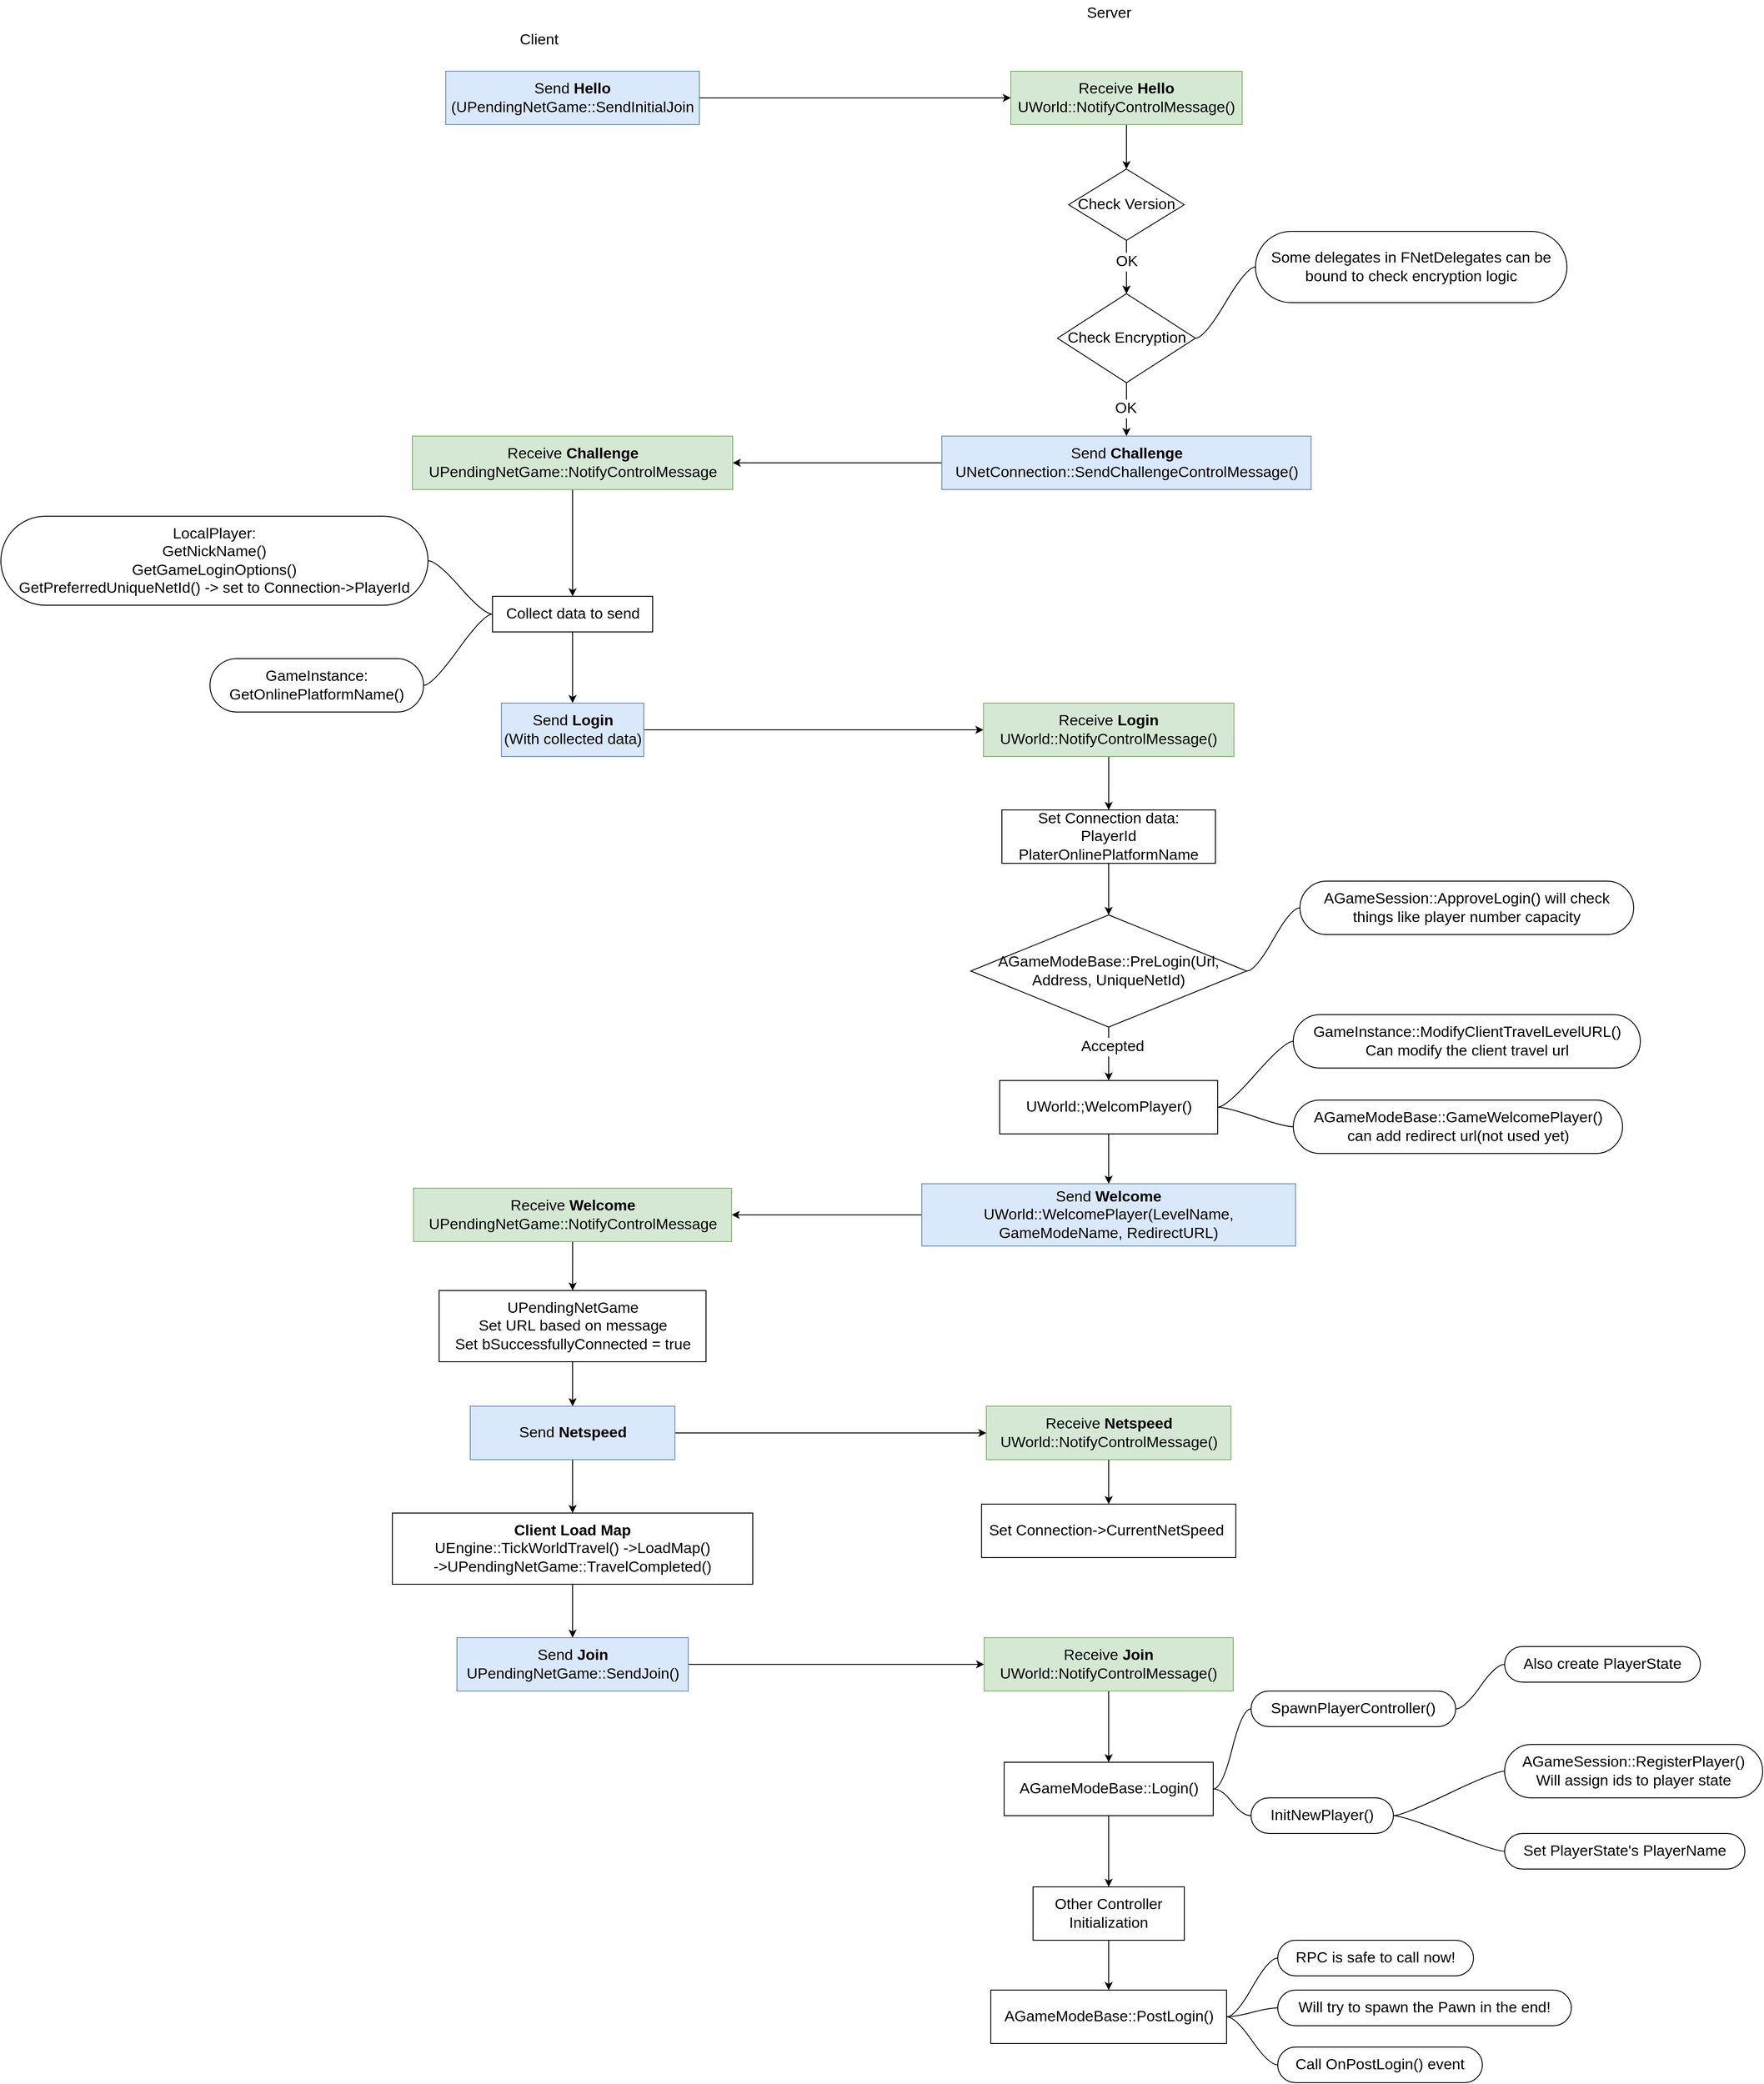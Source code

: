 <mxfile version="22.1.5" type="github">
  <diagram name="第 1 页" id="45hWRI977p0iXt-T-7tm">
    <mxGraphModel dx="5892" dy="2798" grid="1" gridSize="10" guides="1" tooltips="1" connect="1" arrows="1" fold="1" page="1" pageScale="1" pageWidth="827" pageHeight="1169" math="0" shadow="0">
      <root>
        <mxCell id="0" />
        <mxCell id="1" parent="0" />
        <mxCell id="PgV0q_a90_hvE49-VI4S-1" value="Send &lt;b style=&quot;font-size: 17px;&quot;&gt;Hello&lt;/b&gt;&lt;br style=&quot;font-size: 17px;&quot;&gt;(UPendingNetGame::SendInitialJoin" style="rounded=0;whiteSpace=wrap;html=1;fillColor=#dae8fc;strokeColor=#6c8ebf;fontSize=17;" parent="1" vertex="1">
          <mxGeometry x="5" y="270" width="285" height="60" as="geometry" />
        </mxCell>
        <mxCell id="PgV0q_a90_hvE49-VI4S-8" style="edgeStyle=orthogonalEdgeStyle;rounded=0;orthogonalLoop=1;jettySize=auto;html=1;entryX=0.5;entryY=0;entryDx=0;entryDy=0;fontSize=17;" parent="1" source="PgV0q_a90_hvE49-VI4S-2" target="PgV0q_a90_hvE49-VI4S-7" edge="1">
          <mxGeometry relative="1" as="geometry" />
        </mxCell>
        <mxCell id="PgV0q_a90_hvE49-VI4S-2" value="Receive &lt;b style=&quot;font-size: 17px;&quot;&gt;Hello&lt;/b&gt;&lt;br style=&quot;font-size: 17px;&quot;&gt;UWorld::NotifyControlMessage()" style="rounded=0;whiteSpace=wrap;html=1;fillColor=#d5e8d4;strokeColor=#82b366;fontSize=17;" parent="1" vertex="1">
          <mxGeometry x="640" y="270" width="260" height="60" as="geometry" />
        </mxCell>
        <mxCell id="PgV0q_a90_hvE49-VI4S-3" value="Client&lt;br style=&quot;font-size: 17px;&quot;&gt;" style="text;html=1;strokeColor=none;fillColor=none;align=center;verticalAlign=middle;whiteSpace=wrap;rounded=0;fontSize=17;" parent="1" vertex="1">
          <mxGeometry x="80" y="220" width="60" height="30" as="geometry" />
        </mxCell>
        <mxCell id="PgV0q_a90_hvE49-VI4S-4" value="Server&lt;br style=&quot;font-size: 17px;&quot;&gt;" style="text;html=1;align=center;verticalAlign=middle;resizable=0;points=[];autosize=1;strokeColor=none;fillColor=none;fontSize=17;" parent="1" vertex="1">
          <mxGeometry x="715" y="190" width="70" height="30" as="geometry" />
        </mxCell>
        <mxCell id="PgV0q_a90_hvE49-VI4S-5" value="" style="endArrow=classic;html=1;rounded=0;entryX=0;entryY=0.5;entryDx=0;entryDy=0;exitX=1;exitY=0.5;exitDx=0;exitDy=0;fontSize=17;" parent="1" source="PgV0q_a90_hvE49-VI4S-1" target="PgV0q_a90_hvE49-VI4S-2" edge="1">
          <mxGeometry width="50" height="50" relative="1" as="geometry">
            <mxPoint x="260" y="300" as="sourcePoint" />
            <mxPoint x="330" y="280" as="targetPoint" />
          </mxGeometry>
        </mxCell>
        <mxCell id="PgV0q_a90_hvE49-VI4S-26" style="edgeStyle=orthogonalEdgeStyle;rounded=0;orthogonalLoop=1;jettySize=auto;html=1;entryX=1;entryY=0.5;entryDx=0;entryDy=0;fontSize=17;" parent="1" source="PgV0q_a90_hvE49-VI4S-6" target="PgV0q_a90_hvE49-VI4S-27" edge="1">
          <mxGeometry relative="1" as="geometry">
            <mxPoint x="200" y="730" as="targetPoint" />
          </mxGeometry>
        </mxCell>
        <mxCell id="PgV0q_a90_hvE49-VI4S-6" value="Send &lt;b style=&quot;font-size: 17px;&quot;&gt;Challenge&lt;/b&gt;&lt;br style=&quot;font-size: 17px;&quot;&gt;UNetConnection::SendChallengeControlMessage()" style="rounded=0;whiteSpace=wrap;html=1;fillColor=#dae8fc;strokeColor=#6c8ebf;fontSize=17;" parent="1" vertex="1">
          <mxGeometry x="562.5" y="680" width="415" height="60" as="geometry" />
        </mxCell>
        <mxCell id="PgV0q_a90_hvE49-VI4S-9" style="edgeStyle=orthogonalEdgeStyle;rounded=0;orthogonalLoop=1;jettySize=auto;html=1;entryX=0.5;entryY=0;entryDx=0;entryDy=0;fontSize=17;" parent="1" source="PgV0q_a90_hvE49-VI4S-14" target="PgV0q_a90_hvE49-VI4S-6" edge="1">
          <mxGeometry relative="1" as="geometry" />
        </mxCell>
        <mxCell id="PgV0q_a90_hvE49-VI4S-19" value="OK" style="edgeLabel;html=1;align=center;verticalAlign=middle;resizable=0;points=[];fontSize=17;" parent="PgV0q_a90_hvE49-VI4S-9" vertex="1" connectable="0">
          <mxGeometry x="-0.029" y="-1" relative="1" as="geometry">
            <mxPoint as="offset" />
          </mxGeometry>
        </mxCell>
        <mxCell id="PgV0q_a90_hvE49-VI4S-16" style="edgeStyle=orthogonalEdgeStyle;rounded=0;orthogonalLoop=1;jettySize=auto;html=1;entryX=0.5;entryY=0;entryDx=0;entryDy=0;fontSize=17;" parent="1" source="PgV0q_a90_hvE49-VI4S-7" target="PgV0q_a90_hvE49-VI4S-14" edge="1">
          <mxGeometry relative="1" as="geometry" />
        </mxCell>
        <mxCell id="PgV0q_a90_hvE49-VI4S-7" value="Check Version" style="rhombus;whiteSpace=wrap;html=1;fontSize=17;" parent="1" vertex="1">
          <mxGeometry x="705" y="380" width="130" height="80" as="geometry" />
        </mxCell>
        <mxCell id="PgV0q_a90_hvE49-VI4S-15" value="" style="edgeStyle=orthogonalEdgeStyle;rounded=0;orthogonalLoop=1;jettySize=auto;html=1;entryX=0.5;entryY=0;entryDx=0;entryDy=0;fontSize=17;" parent="1" source="PgV0q_a90_hvE49-VI4S-7" target="PgV0q_a90_hvE49-VI4S-14" edge="1">
          <mxGeometry relative="1" as="geometry">
            <mxPoint x="750" y="470" as="sourcePoint" />
            <mxPoint x="750" y="690" as="targetPoint" />
          </mxGeometry>
        </mxCell>
        <mxCell id="PgV0q_a90_hvE49-VI4S-18" value="OK" style="edgeLabel;html=1;align=center;verticalAlign=middle;resizable=0;points=[];fontSize=17;" parent="PgV0q_a90_hvE49-VI4S-15" vertex="1" connectable="0">
          <mxGeometry x="0.229" y="1" relative="1" as="geometry">
            <mxPoint x="-1" y="-13" as="offset" />
          </mxGeometry>
        </mxCell>
        <mxCell id="PgV0q_a90_hvE49-VI4S-14" value="Check Encryption" style="rhombus;whiteSpace=wrap;html=1;fontSize=17;" parent="1" vertex="1">
          <mxGeometry x="692.5" y="520" width="155" height="100" as="geometry" />
        </mxCell>
        <mxCell id="PgV0q_a90_hvE49-VI4S-28" style="edgeStyle=orthogonalEdgeStyle;rounded=0;orthogonalLoop=1;jettySize=auto;html=1;entryX=0.5;entryY=0;entryDx=0;entryDy=0;fontSize=17;" parent="1" source="PgV0q_a90_hvE49-VI4S-27" target="PgV0q_a90_hvE49-VI4S-29" edge="1">
          <mxGeometry relative="1" as="geometry">
            <mxPoint x="110" y="930" as="targetPoint" />
          </mxGeometry>
        </mxCell>
        <mxCell id="PgV0q_a90_hvE49-VI4S-27" value="Receive &lt;b style=&quot;font-size: 17px;&quot;&gt;Challenge&lt;/b&gt;&lt;br style=&quot;font-size: 17px;&quot;&gt;UPendingNetGame::NotifyControlMessage" style="rounded=0;whiteSpace=wrap;html=1;fillColor=#d5e8d4;strokeColor=#82b366;fontSize=17;" parent="1" vertex="1">
          <mxGeometry x="-32.5" y="680" width="360" height="60" as="geometry" />
        </mxCell>
        <mxCell id="PgV0q_a90_hvE49-VI4S-30" style="edgeStyle=orthogonalEdgeStyle;rounded=0;orthogonalLoop=1;jettySize=auto;html=1;entryX=0.5;entryY=0;entryDx=0;entryDy=0;fontSize=17;" parent="1" source="PgV0q_a90_hvE49-VI4S-29" target="PgV0q_a90_hvE49-VI4S-31" edge="1">
          <mxGeometry relative="1" as="geometry">
            <mxPoint x="110" y="1190" as="targetPoint" />
          </mxGeometry>
        </mxCell>
        <mxCell id="PgV0q_a90_hvE49-VI4S-29" value="Collect data to send" style="rounded=0;whiteSpace=wrap;html=1;fontSize=17;" parent="1" vertex="1">
          <mxGeometry x="57.5" y="860" width="180" height="40" as="geometry" />
        </mxCell>
        <mxCell id="PgV0q_a90_hvE49-VI4S-32" style="edgeStyle=orthogonalEdgeStyle;rounded=0;orthogonalLoop=1;jettySize=auto;html=1;entryX=0;entryY=0.5;entryDx=0;entryDy=0;fontSize=17;" parent="1" source="PgV0q_a90_hvE49-VI4S-31" target="PgV0q_a90_hvE49-VI4S-33" edge="1">
          <mxGeometry relative="1" as="geometry">
            <mxPoint x="645" y="1040" as="targetPoint" />
          </mxGeometry>
        </mxCell>
        <mxCell id="PgV0q_a90_hvE49-VI4S-31" value="Send &lt;b style=&quot;font-size: 17px;&quot;&gt;Login&lt;/b&gt;&lt;br style=&quot;font-size: 17px;&quot;&gt;(With collected data)" style="rounded=0;whiteSpace=wrap;html=1;fillColor=#dae8fc;strokeColor=#6c8ebf;fontSize=17;" parent="1" vertex="1">
          <mxGeometry x="67.5" y="980" width="160" height="60" as="geometry" />
        </mxCell>
        <mxCell id="PgV0q_a90_hvE49-VI4S-34" style="edgeStyle=orthogonalEdgeStyle;rounded=0;orthogonalLoop=1;jettySize=auto;html=1;entryX=0.5;entryY=0;entryDx=0;entryDy=0;fontSize=17;" parent="1" source="PgV0q_a90_hvE49-VI4S-33" target="PgV0q_a90_hvE49-VI4S-35" edge="1">
          <mxGeometry relative="1" as="geometry">
            <mxPoint x="750" y="1161" as="targetPoint" />
          </mxGeometry>
        </mxCell>
        <mxCell id="PgV0q_a90_hvE49-VI4S-33" value="Receive &lt;b style=&quot;font-size: 17px;&quot;&gt;Login&lt;/b&gt;&lt;br style=&quot;font-size: 17px;&quot;&gt;UWorld::NotifyControlMessage()" style="whiteSpace=wrap;html=1;fillColor=#d5e8d4;strokeColor=#82b366;fontSize=17;" parent="1" vertex="1">
          <mxGeometry x="609.25" y="980" width="281.5" height="60" as="geometry" />
        </mxCell>
        <mxCell id="PgV0q_a90_hvE49-VI4S-38" style="edgeStyle=orthogonalEdgeStyle;rounded=0;orthogonalLoop=1;jettySize=auto;html=1;entryX=0.5;entryY=0;entryDx=0;entryDy=0;fontSize=17;" parent="1" source="PgV0q_a90_hvE49-VI4S-35" target="TGgTCEU2_xpwJaXPCkcR-43" edge="1">
          <mxGeometry relative="1" as="geometry">
            <mxPoint x="750" y="1241" as="targetPoint" />
          </mxGeometry>
        </mxCell>
        <mxCell id="PgV0q_a90_hvE49-VI4S-35" value="Set Connection data:&lt;br style=&quot;font-size: 17px;&quot;&gt;PlayerId&lt;br style=&quot;font-size: 17px;&quot;&gt;PlaterOnlinePlatformName&lt;br style=&quot;font-size: 17px;&quot;&gt;" style="whiteSpace=wrap;html=1;fontSize=17;" parent="1" vertex="1">
          <mxGeometry x="630" y="1100" width="240" height="60" as="geometry" />
        </mxCell>
        <mxCell id="PgV0q_a90_hvE49-VI4S-45" style="edgeStyle=orthogonalEdgeStyle;rounded=0;orthogonalLoop=1;jettySize=auto;html=1;entryX=1;entryY=0.5;entryDx=0;entryDy=0;fontSize=17;" parent="1" source="PgV0q_a90_hvE49-VI4S-40" target="PgV0q_a90_hvE49-VI4S-46" edge="1">
          <mxGeometry relative="1" as="geometry">
            <mxPoint x="215" y="1601" as="targetPoint" />
          </mxGeometry>
        </mxCell>
        <mxCell id="PgV0q_a90_hvE49-VI4S-40" value="Send &lt;b&gt;Welcome&lt;/b&gt;&lt;br style=&quot;font-size: 17px;&quot;&gt;UWorld::WelcomePlayer(LevelName, GameModeName, RedirectURL)" style="whiteSpace=wrap;html=1;fillColor=#dae8fc;strokeColor=#6c8ebf;fontSize=17;" parent="1" vertex="1">
          <mxGeometry x="540" y="1520" width="420" height="70" as="geometry" />
        </mxCell>
        <mxCell id="PgV0q_a90_hvE49-VI4S-47" style="edgeStyle=orthogonalEdgeStyle;rounded=0;orthogonalLoop=1;jettySize=auto;html=1;entryX=0.5;entryY=0;entryDx=0;entryDy=0;fontSize=17;" parent="1" source="PgV0q_a90_hvE49-VI4S-46" target="PgV0q_a90_hvE49-VI4S-48" edge="1">
          <mxGeometry relative="1" as="geometry">
            <mxPoint x="115" y="1721" as="targetPoint" />
          </mxGeometry>
        </mxCell>
        <mxCell id="PgV0q_a90_hvE49-VI4S-46" value="Receive &lt;b&gt;Welcome&lt;/b&gt;&lt;br style=&quot;font-size: 17px;&quot;&gt;UPendingNetGame::NotifyControlMessage" style="whiteSpace=wrap;html=1;fillColor=#d5e8d4;strokeColor=#82b366;fontSize=17;" parent="1" vertex="1">
          <mxGeometry x="-31.25" y="1525" width="357.5" height="60" as="geometry" />
        </mxCell>
        <mxCell id="PgV0q_a90_hvE49-VI4S-49" style="edgeStyle=orthogonalEdgeStyle;rounded=0;orthogonalLoop=1;jettySize=auto;html=1;entryX=0.5;entryY=0;entryDx=0;entryDy=0;fontSize=17;" parent="1" source="PgV0q_a90_hvE49-VI4S-48" target="PgV0q_a90_hvE49-VI4S-51" edge="1">
          <mxGeometry relative="1" as="geometry">
            <mxPoint x="110" y="1821" as="targetPoint" />
          </mxGeometry>
        </mxCell>
        <mxCell id="PgV0q_a90_hvE49-VI4S-48" value="UPendingNetGame&lt;br style=&quot;font-size: 17px;&quot;&gt;Set URL based on message&lt;br style=&quot;font-size: 17px;&quot;&gt;Set&amp;nbsp;bSuccessfullyConnected = true" style="whiteSpace=wrap;html=1;fontSize=17;" parent="1" vertex="1">
          <mxGeometry x="-2.5" y="1640" width="300" height="80" as="geometry" />
        </mxCell>
        <mxCell id="PgV0q_a90_hvE49-VI4S-53" style="edgeStyle=orthogonalEdgeStyle;rounded=0;orthogonalLoop=1;jettySize=auto;html=1;entryX=0.5;entryY=0;entryDx=0;entryDy=0;fontSize=17;" parent="1" source="PgV0q_a90_hvE49-VI4S-50" target="PgV0q_a90_hvE49-VI4S-54" edge="1">
          <mxGeometry relative="1" as="geometry">
            <mxPoint x="110" y="2131" as="targetPoint" />
          </mxGeometry>
        </mxCell>
        <mxCell id="PgV0q_a90_hvE49-VI4S-50" value="&lt;b&gt;Client Load Map&lt;/b&gt;&lt;br&gt;UEngine::TickWorldTravel() -&amp;gt;LoadMap()&lt;br style=&quot;font-size: 17px;&quot;&gt;-&amp;gt;UPendingNetGame::TravelCompleted()" style="whiteSpace=wrap;html=1;fontSize=17;" parent="1" vertex="1">
          <mxGeometry x="-55" y="1890" width="405" height="80" as="geometry" />
        </mxCell>
        <mxCell id="PgV0q_a90_hvE49-VI4S-52" style="edgeStyle=orthogonalEdgeStyle;rounded=0;orthogonalLoop=1;jettySize=auto;html=1;entryX=0.5;entryY=0;entryDx=0;entryDy=0;fontSize=17;" parent="1" source="PgV0q_a90_hvE49-VI4S-51" target="PgV0q_a90_hvE49-VI4S-50" edge="1">
          <mxGeometry relative="1" as="geometry" />
        </mxCell>
        <mxCell id="PgV0q_a90_hvE49-VI4S-55" style="edgeStyle=orthogonalEdgeStyle;rounded=0;orthogonalLoop=1;jettySize=auto;html=1;entryX=0;entryY=0.5;entryDx=0;entryDy=0;fontSize=17;" parent="1" source="PgV0q_a90_hvE49-VI4S-51" target="PgV0q_a90_hvE49-VI4S-56" edge="1">
          <mxGeometry relative="1" as="geometry">
            <mxPoint x="555" y="1871" as="targetPoint" />
          </mxGeometry>
        </mxCell>
        <mxCell id="PgV0q_a90_hvE49-VI4S-51" value="Send &lt;b&gt;Netspeed&lt;/b&gt;" style="whiteSpace=wrap;html=1;fillColor=#dae8fc;strokeColor=#6c8ebf;fontSize=17;" parent="1" vertex="1">
          <mxGeometry x="32.5" y="1770" width="230" height="60" as="geometry" />
        </mxCell>
        <mxCell id="PgV0q_a90_hvE49-VI4S-61" style="edgeStyle=orthogonalEdgeStyle;rounded=0;orthogonalLoop=1;jettySize=auto;html=1;entryX=0;entryY=0.5;entryDx=0;entryDy=0;fontSize=17;" parent="1" source="PgV0q_a90_hvE49-VI4S-54" target="PgV0q_a90_hvE49-VI4S-60" edge="1">
          <mxGeometry relative="1" as="geometry" />
        </mxCell>
        <mxCell id="PgV0q_a90_hvE49-VI4S-54" value="Send &lt;b&gt;Join&lt;/b&gt;&lt;br style=&quot;font-size: 17px;&quot;&gt;UPendingNetGame::SendJoin()" style="whiteSpace=wrap;html=1;fillColor=#dae8fc;strokeColor=#6c8ebf;fontSize=17;" parent="1" vertex="1">
          <mxGeometry x="17.5" y="2030" width="260" height="60" as="geometry" />
        </mxCell>
        <mxCell id="PgV0q_a90_hvE49-VI4S-57" style="edgeStyle=orthogonalEdgeStyle;rounded=0;orthogonalLoop=1;jettySize=auto;html=1;entryX=0.5;entryY=0;entryDx=0;entryDy=0;fontSize=17;" parent="1" source="PgV0q_a90_hvE49-VI4S-56" target="PgV0q_a90_hvE49-VI4S-58" edge="1">
          <mxGeometry relative="1" as="geometry">
            <mxPoint x="750" y="1941" as="targetPoint" />
          </mxGeometry>
        </mxCell>
        <mxCell id="PgV0q_a90_hvE49-VI4S-56" value="Receive &lt;b&gt;Netspeed&lt;/b&gt;&lt;br style=&quot;font-size: 17px;&quot;&gt;UWorld::NotifyControlMessage()" style="whiteSpace=wrap;html=1;fillColor=#d5e8d4;strokeColor=#82b366;fontSize=17;" parent="1" vertex="1">
          <mxGeometry x="612.5" y="1770" width="275" height="60" as="geometry" />
        </mxCell>
        <mxCell id="PgV0q_a90_hvE49-VI4S-58" value="Set&amp;nbsp;Connection-&amp;gt;CurrentNetSpeed&amp;nbsp;" style="whiteSpace=wrap;html=1;fontSize=17;" parent="1" vertex="1">
          <mxGeometry x="607.13" y="1880" width="285.75" height="60" as="geometry" />
        </mxCell>
        <mxCell id="TGgTCEU2_xpwJaXPCkcR-1" style="edgeStyle=orthogonalEdgeStyle;rounded=0;orthogonalLoop=1;jettySize=auto;html=1;entryX=0.5;entryY=0;entryDx=0;entryDy=0;fontSize=17;" edge="1" parent="1" source="PgV0q_a90_hvE49-VI4S-60" target="TGgTCEU2_xpwJaXPCkcR-2">
          <mxGeometry relative="1" as="geometry">
            <mxPoint x="750" y="2261" as="targetPoint" />
          </mxGeometry>
        </mxCell>
        <mxCell id="PgV0q_a90_hvE49-VI4S-60" value="Receive &lt;b&gt;Join&lt;/b&gt;&lt;br style=&quot;font-size: 17px;&quot;&gt;UWorld::NotifyControlMessage()" style="whiteSpace=wrap;html=1;fillColor=#d5e8d4;strokeColor=#82b366;fontSize=17;" parent="1" vertex="1">
          <mxGeometry x="610" y="2030" width="280" height="60" as="geometry" />
        </mxCell>
        <mxCell id="TGgTCEU2_xpwJaXPCkcR-19" style="edgeStyle=orthogonalEdgeStyle;rounded=0;orthogonalLoop=1;jettySize=auto;html=1;entryX=0.5;entryY=0;entryDx=0;entryDy=0;fontSize=17;" edge="1" parent="1" source="TGgTCEU2_xpwJaXPCkcR-2" target="TGgTCEU2_xpwJaXPCkcR-20">
          <mxGeometry relative="1" as="geometry">
            <mxPoint x="750" y="2401" as="targetPoint" />
          </mxGeometry>
        </mxCell>
        <mxCell id="TGgTCEU2_xpwJaXPCkcR-2" value="AGameModeBase::Login()" style="whiteSpace=wrap;html=1;fontSize=17;" vertex="1" parent="1">
          <mxGeometry x="632.5" y="2170" width="235" height="60" as="geometry" />
        </mxCell>
        <mxCell id="TGgTCEU2_xpwJaXPCkcR-3" value="SpawnPlayerController()" style="whiteSpace=wrap;html=1;rounded=1;arcSize=50;align=center;verticalAlign=middle;strokeWidth=1;autosize=1;spacing=4;treeFolding=1;treeMoving=1;newEdgeStyle={&quot;edgeStyle&quot;:&quot;entityRelationEdgeStyle&quot;,&quot;startArrow&quot;:&quot;none&quot;,&quot;endArrow&quot;:&quot;none&quot;,&quot;segment&quot;:10,&quot;curved&quot;:1,&quot;sourcePerimeterSpacing&quot;:0,&quot;targetPerimeterSpacing&quot;:0};fontSize=17;" vertex="1" parent="1">
          <mxGeometry x="910" y="2090" width="230" height="40" as="geometry" />
        </mxCell>
        <mxCell id="TGgTCEU2_xpwJaXPCkcR-4" value="" style="edgeStyle=entityRelationEdgeStyle;startArrow=none;endArrow=none;segment=10;curved=1;sourcePerimeterSpacing=0;targetPerimeterSpacing=0;rounded=0;exitX=1;exitY=0.5;exitDx=0;exitDy=0;fontSize=17;" edge="1" target="TGgTCEU2_xpwJaXPCkcR-3" parent="1" source="TGgTCEU2_xpwJaXPCkcR-2">
          <mxGeometry relative="1" as="geometry">
            <mxPoint x="935" y="2331" as="sourcePoint" />
            <Array as="points">
              <mxPoint x="875" y="2321" />
            </Array>
          </mxGeometry>
        </mxCell>
        <mxCell id="TGgTCEU2_xpwJaXPCkcR-6" value="Some delegates in FNetDelegates can be bound to check encryption logic" style="whiteSpace=wrap;html=1;rounded=1;arcSize=50;align=center;verticalAlign=middle;strokeWidth=1;autosize=1;spacing=4;treeFolding=1;treeMoving=1;newEdgeStyle={&quot;edgeStyle&quot;:&quot;entityRelationEdgeStyle&quot;,&quot;startArrow&quot;:&quot;none&quot;,&quot;endArrow&quot;:&quot;none&quot;,&quot;segment&quot;:10,&quot;curved&quot;:1,&quot;sourcePerimeterSpacing&quot;:0,&quot;targetPerimeterSpacing&quot;:0};fontSize=17;" vertex="1" parent="1">
          <mxGeometry x="915" y="450" width="350" height="80" as="geometry" />
        </mxCell>
        <mxCell id="TGgTCEU2_xpwJaXPCkcR-7" value="" style="edgeStyle=entityRelationEdgeStyle;startArrow=none;endArrow=none;segment=10;curved=1;sourcePerimeterSpacing=0;targetPerimeterSpacing=0;rounded=0;exitX=1;exitY=0.5;exitDx=0;exitDy=0;fontSize=17;" edge="1" target="TGgTCEU2_xpwJaXPCkcR-6" parent="1" source="PgV0q_a90_hvE49-VI4S-14">
          <mxGeometry relative="1" as="geometry">
            <mxPoint x="1020" y="484" as="sourcePoint" />
          </mxGeometry>
        </mxCell>
        <mxCell id="TGgTCEU2_xpwJaXPCkcR-8" value="InitNewPlayer()" style="whiteSpace=wrap;html=1;rounded=1;arcSize=50;align=center;verticalAlign=middle;strokeWidth=1;autosize=1;spacing=4;treeFolding=1;treeMoving=1;newEdgeStyle={&quot;edgeStyle&quot;:&quot;entityRelationEdgeStyle&quot;,&quot;startArrow&quot;:&quot;none&quot;,&quot;endArrow&quot;:&quot;none&quot;,&quot;segment&quot;:10,&quot;curved&quot;:1,&quot;sourcePerimeterSpacing&quot;:0,&quot;targetPerimeterSpacing&quot;:0};fontSize=17;" vertex="1" parent="1">
          <mxGeometry x="910" y="2210" width="160" height="40" as="geometry" />
        </mxCell>
        <mxCell id="TGgTCEU2_xpwJaXPCkcR-9" value="" style="edgeStyle=entityRelationEdgeStyle;startArrow=none;endArrow=none;segment=10;curved=1;sourcePerimeterSpacing=0;targetPerimeterSpacing=0;rounded=0;exitX=1;exitY=0.5;exitDx=0;exitDy=0;fontSize=17;" edge="1" target="TGgTCEU2_xpwJaXPCkcR-8" parent="1" source="TGgTCEU2_xpwJaXPCkcR-2">
          <mxGeometry relative="1" as="geometry">
            <mxPoint x="975" y="2321" as="sourcePoint" />
          </mxGeometry>
        </mxCell>
        <mxCell id="TGgTCEU2_xpwJaXPCkcR-10" value="AGameSession::RegisterPlayer()&lt;br style=&quot;font-size: 17px;&quot;&gt;Will assign ids to player state" style="whiteSpace=wrap;html=1;rounded=1;arcSize=50;align=center;verticalAlign=middle;strokeWidth=1;autosize=1;spacing=4;treeFolding=1;treeMoving=1;newEdgeStyle={&quot;edgeStyle&quot;:&quot;entityRelationEdgeStyle&quot;,&quot;startArrow&quot;:&quot;none&quot;,&quot;endArrow&quot;:&quot;none&quot;,&quot;segment&quot;:10,&quot;curved&quot;:1,&quot;sourcePerimeterSpacing&quot;:0,&quot;targetPerimeterSpacing&quot;:0};fontSize=17;" vertex="1" parent="1">
          <mxGeometry x="1195" y="2150" width="290" height="60" as="geometry" />
        </mxCell>
        <mxCell id="TGgTCEU2_xpwJaXPCkcR-11" value="" style="edgeStyle=entityRelationEdgeStyle;startArrow=none;endArrow=none;segment=10;curved=1;sourcePerimeterSpacing=0;targetPerimeterSpacing=0;rounded=0;exitX=1;exitY=0.5;exitDx=0;exitDy=0;fontSize=17;" edge="1" target="TGgTCEU2_xpwJaXPCkcR-10" parent="1" source="TGgTCEU2_xpwJaXPCkcR-8">
          <mxGeometry relative="1" as="geometry">
            <mxPoint x="1150" y="2305" as="sourcePoint" />
          </mxGeometry>
        </mxCell>
        <mxCell id="TGgTCEU2_xpwJaXPCkcR-13" value="Also create PlayerState" style="whiteSpace=wrap;html=1;rounded=1;arcSize=50;align=center;verticalAlign=middle;strokeWidth=1;autosize=1;spacing=4;treeFolding=1;treeMoving=1;newEdgeStyle={&quot;edgeStyle&quot;:&quot;entityRelationEdgeStyle&quot;,&quot;startArrow&quot;:&quot;none&quot;,&quot;endArrow&quot;:&quot;none&quot;,&quot;segment&quot;:10,&quot;curved&quot;:1,&quot;sourcePerimeterSpacing&quot;:0,&quot;targetPerimeterSpacing&quot;:0};fontSize=17;" vertex="1" parent="1">
          <mxGeometry x="1195" y="2040" width="220" height="40" as="geometry" />
        </mxCell>
        <mxCell id="TGgTCEU2_xpwJaXPCkcR-14" value="" style="edgeStyle=entityRelationEdgeStyle;startArrow=none;endArrow=none;segment=10;curved=1;sourcePerimeterSpacing=0;targetPerimeterSpacing=0;rounded=0;exitX=1;exitY=0.5;exitDx=0;exitDy=0;fontSize=17;" edge="1" target="TGgTCEU2_xpwJaXPCkcR-13" parent="1" source="TGgTCEU2_xpwJaXPCkcR-3">
          <mxGeometry relative="1" as="geometry">
            <mxPoint x="1160" y="2176" as="sourcePoint" />
            <Array as="points">
              <mxPoint x="1115" y="2221" />
            </Array>
          </mxGeometry>
        </mxCell>
        <mxCell id="TGgTCEU2_xpwJaXPCkcR-15" value="Set PlayerState&#39;s PlayerName" style="whiteSpace=wrap;html=1;rounded=1;arcSize=50;align=center;verticalAlign=middle;strokeWidth=1;autosize=1;spacing=4;treeFolding=1;treeMoving=1;newEdgeStyle={&quot;edgeStyle&quot;:&quot;entityRelationEdgeStyle&quot;,&quot;startArrow&quot;:&quot;none&quot;,&quot;endArrow&quot;:&quot;none&quot;,&quot;segment&quot;:10,&quot;curved&quot;:1,&quot;sourcePerimeterSpacing&quot;:0,&quot;targetPerimeterSpacing&quot;:0};fontSize=17;" vertex="1" parent="1">
          <mxGeometry x="1195" y="2250" width="270" height="40" as="geometry" />
        </mxCell>
        <mxCell id="TGgTCEU2_xpwJaXPCkcR-16" value="" style="edgeStyle=entityRelationEdgeStyle;startArrow=none;endArrow=none;segment=10;curved=1;sourcePerimeterSpacing=0;targetPerimeterSpacing=0;rounded=0;exitX=1;exitY=0.5;exitDx=0;exitDy=0;fontSize=17;" edge="1" target="TGgTCEU2_xpwJaXPCkcR-15" parent="1" source="TGgTCEU2_xpwJaXPCkcR-8">
          <mxGeometry relative="1" as="geometry">
            <mxPoint x="1170" y="2411" as="sourcePoint" />
            <Array as="points">
              <mxPoint x="1085" y="2321" />
              <mxPoint x="1075" y="2321" />
            </Array>
          </mxGeometry>
        </mxCell>
        <mxCell id="TGgTCEU2_xpwJaXPCkcR-22" style="edgeStyle=orthogonalEdgeStyle;rounded=0;orthogonalLoop=1;jettySize=auto;html=1;entryX=0.5;entryY=0;entryDx=0;entryDy=0;fontSize=17;" edge="1" parent="1" source="TGgTCEU2_xpwJaXPCkcR-20" target="TGgTCEU2_xpwJaXPCkcR-21">
          <mxGeometry relative="1" as="geometry" />
        </mxCell>
        <mxCell id="TGgTCEU2_xpwJaXPCkcR-20" value="Other Controller Initialization" style="whiteSpace=wrap;html=1;fontSize=17;" vertex="1" parent="1">
          <mxGeometry x="665.01" y="2310" width="170" height="60" as="geometry" />
        </mxCell>
        <mxCell id="TGgTCEU2_xpwJaXPCkcR-21" value="AGameModeBase::PostLogin()" style="whiteSpace=wrap;html=1;fontSize=17;" vertex="1" parent="1">
          <mxGeometry x="617.51" y="2426" width="265" height="60" as="geometry" />
        </mxCell>
        <mxCell id="TGgTCEU2_xpwJaXPCkcR-23" value="RPC is safe to call now!&lt;br style=&quot;font-size: 17px;&quot;&gt;" style="whiteSpace=wrap;html=1;rounded=1;arcSize=50;align=center;verticalAlign=middle;strokeWidth=1;autosize=1;spacing=4;treeFolding=1;treeMoving=1;newEdgeStyle={&quot;edgeStyle&quot;:&quot;entityRelationEdgeStyle&quot;,&quot;startArrow&quot;:&quot;none&quot;,&quot;endArrow&quot;:&quot;none&quot;,&quot;segment&quot;:10,&quot;curved&quot;:1,&quot;sourcePerimeterSpacing&quot;:0,&quot;targetPerimeterSpacing&quot;:0};fontSize=17;" vertex="1" parent="1">
          <mxGeometry x="940" y="2370" width="220" height="40" as="geometry" />
        </mxCell>
        <mxCell id="TGgTCEU2_xpwJaXPCkcR-24" value="" style="edgeStyle=entityRelationEdgeStyle;startArrow=none;endArrow=none;segment=10;curved=1;sourcePerimeterSpacing=0;targetPerimeterSpacing=0;rounded=0;exitX=1;exitY=0.5;exitDx=0;exitDy=0;fontSize=17;" edge="1" target="TGgTCEU2_xpwJaXPCkcR-23" parent="1" source="TGgTCEU2_xpwJaXPCkcR-21">
          <mxGeometry relative="1" as="geometry">
            <mxPoint x="945" y="2561" as="sourcePoint" />
          </mxGeometry>
        </mxCell>
        <mxCell id="TGgTCEU2_xpwJaXPCkcR-25" value="AGameSession::ApproveLogin() will check things like player number capacity" style="whiteSpace=wrap;html=1;rounded=1;arcSize=50;align=center;verticalAlign=middle;strokeWidth=1;autosize=1;spacing=4;treeFolding=1;treeMoving=1;newEdgeStyle={&quot;edgeStyle&quot;:&quot;entityRelationEdgeStyle&quot;,&quot;startArrow&quot;:&quot;none&quot;,&quot;endArrow&quot;:&quot;none&quot;,&quot;segment&quot;:10,&quot;curved&quot;:1,&quot;sourcePerimeterSpacing&quot;:0,&quot;targetPerimeterSpacing&quot;:0};fontSize=17;" vertex="1" parent="1">
          <mxGeometry x="965" y="1180" width="375" height="60" as="geometry" />
        </mxCell>
        <mxCell id="TGgTCEU2_xpwJaXPCkcR-26" value="" style="edgeStyle=entityRelationEdgeStyle;startArrow=none;endArrow=none;segment=10;curved=1;sourcePerimeterSpacing=0;targetPerimeterSpacing=0;rounded=0;exitX=1;exitY=0.5;exitDx=0;exitDy=0;fontSize=17;" edge="1" target="TGgTCEU2_xpwJaXPCkcR-25" parent="1" source="TGgTCEU2_xpwJaXPCkcR-43">
          <mxGeometry relative="1" as="geometry">
            <mxPoint x="895" y="1271" as="sourcePoint" />
          </mxGeometry>
        </mxCell>
        <mxCell id="TGgTCEU2_xpwJaXPCkcR-30" style="edgeStyle=orthogonalEdgeStyle;rounded=0;orthogonalLoop=1;jettySize=auto;html=1;entryX=0.5;entryY=0;entryDx=0;entryDy=0;fontSize=17;" edge="1" parent="1" source="TGgTCEU2_xpwJaXPCkcR-27" target="PgV0q_a90_hvE49-VI4S-40">
          <mxGeometry relative="1" as="geometry">
            <mxPoint x="750" y="1571" as="targetPoint" />
          </mxGeometry>
        </mxCell>
        <mxCell id="TGgTCEU2_xpwJaXPCkcR-27" value="UWorld:;WelcomPlayer()" style="whiteSpace=wrap;html=1;fontSize=17;" vertex="1" parent="1">
          <mxGeometry x="627.5" y="1404" width="245" height="60" as="geometry" />
        </mxCell>
        <mxCell id="TGgTCEU2_xpwJaXPCkcR-31" value="GameInstance::ModifyClientTravelLevelURL()&lt;br style=&quot;font-size: 17px;&quot;&gt;Can modify the client travel url" style="whiteSpace=wrap;html=1;rounded=1;arcSize=50;align=center;verticalAlign=middle;strokeWidth=1;autosize=1;spacing=4;treeFolding=1;treeMoving=1;newEdgeStyle={&quot;edgeStyle&quot;:&quot;entityRelationEdgeStyle&quot;,&quot;startArrow&quot;:&quot;none&quot;,&quot;endArrow&quot;:&quot;none&quot;,&quot;segment&quot;:10,&quot;curved&quot;:1,&quot;sourcePerimeterSpacing&quot;:0,&quot;targetPerimeterSpacing&quot;:0};fontSize=17;" vertex="1" parent="1">
          <mxGeometry x="957.5" y="1330" width="390" height="60" as="geometry" />
        </mxCell>
        <mxCell id="TGgTCEU2_xpwJaXPCkcR-32" value="" style="edgeStyle=entityRelationEdgeStyle;startArrow=none;endArrow=none;segment=10;curved=1;sourcePerimeterSpacing=0;targetPerimeterSpacing=0;rounded=0;exitX=1;exitY=0.5;exitDx=0;exitDy=0;fontSize=17;" edge="1" target="TGgTCEU2_xpwJaXPCkcR-31" parent="1" source="TGgTCEU2_xpwJaXPCkcR-27">
          <mxGeometry relative="1" as="geometry">
            <mxPoint x="1225" y="1298" as="sourcePoint" />
            <Array as="points">
              <mxPoint x="1045" y="1371" />
            </Array>
          </mxGeometry>
        </mxCell>
        <mxCell id="TGgTCEU2_xpwJaXPCkcR-33" value="AGameModeBase::GameWelcomePlayer()&lt;br style=&quot;font-size: 17px;&quot;&gt;can add redirect url(not used yet)" style="whiteSpace=wrap;html=1;rounded=1;arcSize=50;align=center;verticalAlign=middle;strokeWidth=1;autosize=1;spacing=4;treeFolding=1;treeMoving=1;newEdgeStyle={&quot;edgeStyle&quot;:&quot;entityRelationEdgeStyle&quot;,&quot;startArrow&quot;:&quot;none&quot;,&quot;endArrow&quot;:&quot;none&quot;,&quot;segment&quot;:10,&quot;curved&quot;:1,&quot;sourcePerimeterSpacing&quot;:0,&quot;targetPerimeterSpacing&quot;:0};fontSize=17;" vertex="1" parent="1">
          <mxGeometry x="957.5" y="1426" width="370" height="60" as="geometry" />
        </mxCell>
        <mxCell id="TGgTCEU2_xpwJaXPCkcR-34" value="" style="edgeStyle=entityRelationEdgeStyle;startArrow=none;endArrow=none;segment=10;curved=1;sourcePerimeterSpacing=0;targetPerimeterSpacing=0;rounded=0;exitX=1;exitY=0.5;exitDx=0;exitDy=0;fontSize=17;" edge="1" target="TGgTCEU2_xpwJaXPCkcR-33" parent="1" source="TGgTCEU2_xpwJaXPCkcR-27">
          <mxGeometry relative="1" as="geometry">
            <mxPoint x="995" y="1471" as="sourcePoint" />
          </mxGeometry>
        </mxCell>
        <mxCell id="TGgTCEU2_xpwJaXPCkcR-35" value="Will try to spawn the Pawn in the end!" style="whiteSpace=wrap;html=1;rounded=1;arcSize=50;align=center;verticalAlign=middle;strokeWidth=1;autosize=1;spacing=4;treeFolding=1;treeMoving=1;newEdgeStyle={&quot;edgeStyle&quot;:&quot;entityRelationEdgeStyle&quot;,&quot;startArrow&quot;:&quot;none&quot;,&quot;endArrow&quot;:&quot;none&quot;,&quot;segment&quot;:10,&quot;curved&quot;:1,&quot;sourcePerimeterSpacing&quot;:0,&quot;targetPerimeterSpacing&quot;:0};fontSize=17;" vertex="1" parent="1">
          <mxGeometry x="940" y="2426" width="330" height="40" as="geometry" />
        </mxCell>
        <mxCell id="TGgTCEU2_xpwJaXPCkcR-36" value="" style="edgeStyle=entityRelationEdgeStyle;startArrow=none;endArrow=none;segment=10;curved=1;sourcePerimeterSpacing=0;targetPerimeterSpacing=0;rounded=0;exitX=1;exitY=0.5;exitDx=0;exitDy=0;fontSize=17;" edge="1" target="TGgTCEU2_xpwJaXPCkcR-35" parent="1" source="TGgTCEU2_xpwJaXPCkcR-21">
          <mxGeometry relative="1" as="geometry">
            <mxPoint x="955" y="2601" as="sourcePoint" />
          </mxGeometry>
        </mxCell>
        <mxCell id="TGgTCEU2_xpwJaXPCkcR-37" value="Call OnPostLogin() event" style="whiteSpace=wrap;html=1;rounded=1;arcSize=50;align=center;verticalAlign=middle;strokeWidth=1;autosize=1;spacing=4;treeFolding=1;treeMoving=1;newEdgeStyle={&quot;edgeStyle&quot;:&quot;entityRelationEdgeStyle&quot;,&quot;startArrow&quot;:&quot;none&quot;,&quot;endArrow&quot;:&quot;none&quot;,&quot;segment&quot;:10,&quot;curved&quot;:1,&quot;sourcePerimeterSpacing&quot;:0,&quot;targetPerimeterSpacing&quot;:0};fontSize=17;" vertex="1" parent="1">
          <mxGeometry x="940" y="2490" width="230" height="40" as="geometry" />
        </mxCell>
        <mxCell id="TGgTCEU2_xpwJaXPCkcR-38" value="" style="edgeStyle=entityRelationEdgeStyle;startArrow=none;endArrow=none;segment=10;curved=1;sourcePerimeterSpacing=0;targetPerimeterSpacing=0;rounded=0;exitX=1;exitY=0.5;exitDx=0;exitDy=0;fontSize=17;" edge="1" target="TGgTCEU2_xpwJaXPCkcR-37" parent="1" source="TGgTCEU2_xpwJaXPCkcR-21">
          <mxGeometry relative="1" as="geometry">
            <mxPoint x="945" y="2561" as="sourcePoint" />
          </mxGeometry>
        </mxCell>
        <mxCell id="TGgTCEU2_xpwJaXPCkcR-39" value="LocalPlayer:&lt;br style=&quot;border-color: var(--border-color); font-size: 17px;&quot;&gt;GetNickName()&lt;br style=&quot;border-color: var(--border-color); font-size: 17px;&quot;&gt;GetGameLoginOptions()&lt;br style=&quot;border-color: var(--border-color); font-size: 17px;&quot;&gt;GetPreferredUniqueNetId() -&amp;gt; set to Connection-&amp;gt;PlayerId" style="whiteSpace=wrap;html=1;rounded=1;arcSize=50;align=center;verticalAlign=middle;strokeWidth=1;autosize=1;spacing=4;treeFolding=1;treeMoving=1;newEdgeStyle={&quot;edgeStyle&quot;:&quot;entityRelationEdgeStyle&quot;,&quot;startArrow&quot;:&quot;none&quot;,&quot;endArrow&quot;:&quot;none&quot;,&quot;segment&quot;:10,&quot;curved&quot;:1,&quot;sourcePerimeterSpacing&quot;:0,&quot;targetPerimeterSpacing&quot;:0};fontSize=17;" vertex="1" parent="1">
          <mxGeometry x="-495" y="770" width="480" height="100" as="geometry" />
        </mxCell>
        <mxCell id="TGgTCEU2_xpwJaXPCkcR-40" value="" style="edgeStyle=entityRelationEdgeStyle;startArrow=none;endArrow=none;segment=10;curved=1;sourcePerimeterSpacing=0;targetPerimeterSpacing=0;rounded=0;exitX=0;exitY=0.5;exitDx=0;exitDy=0;fontSize=17;" edge="1" target="TGgTCEU2_xpwJaXPCkcR-39" parent="1" source="PgV0q_a90_hvE49-VI4S-29">
          <mxGeometry relative="1" as="geometry">
            <mxPoint x="-400" y="930" as="sourcePoint" />
          </mxGeometry>
        </mxCell>
        <mxCell id="TGgTCEU2_xpwJaXPCkcR-41" value="GameInstance:&lt;br style=&quot;border-color: var(--border-color); font-size: 17px;&quot;&gt;GetOnlinePlatformName()" style="whiteSpace=wrap;html=1;rounded=1;arcSize=50;align=center;verticalAlign=middle;strokeWidth=1;autosize=1;spacing=4;treeFolding=1;treeMoving=1;newEdgeStyle={&quot;edgeStyle&quot;:&quot;entityRelationEdgeStyle&quot;,&quot;startArrow&quot;:&quot;none&quot;,&quot;endArrow&quot;:&quot;none&quot;,&quot;segment&quot;:10,&quot;curved&quot;:1,&quot;sourcePerimeterSpacing&quot;:0,&quot;targetPerimeterSpacing&quot;:0};fontSize=17;" vertex="1" parent="1">
          <mxGeometry x="-260" y="930" width="240" height="60" as="geometry" />
        </mxCell>
        <mxCell id="TGgTCEU2_xpwJaXPCkcR-42" value="" style="edgeStyle=entityRelationEdgeStyle;startArrow=none;endArrow=none;segment=10;curved=1;sourcePerimeterSpacing=0;targetPerimeterSpacing=0;rounded=0;exitX=0;exitY=0.5;exitDx=0;exitDy=0;fontSize=17;" edge="1" target="TGgTCEU2_xpwJaXPCkcR-41" parent="1" source="PgV0q_a90_hvE49-VI4S-29">
          <mxGeometry relative="1" as="geometry">
            <mxPoint x="-453" y="1020" as="sourcePoint" />
          </mxGeometry>
        </mxCell>
        <mxCell id="TGgTCEU2_xpwJaXPCkcR-44" style="edgeStyle=orthogonalEdgeStyle;rounded=0;orthogonalLoop=1;jettySize=auto;html=1;entryX=0.5;entryY=0;entryDx=0;entryDy=0;fontSize=17;" edge="1" parent="1" source="TGgTCEU2_xpwJaXPCkcR-43" target="TGgTCEU2_xpwJaXPCkcR-27">
          <mxGeometry relative="1" as="geometry" />
        </mxCell>
        <mxCell id="TGgTCEU2_xpwJaXPCkcR-45" value="Accepted" style="edgeLabel;html=1;align=center;verticalAlign=middle;resizable=0;points=[];fontSize=17;" vertex="1" connectable="0" parent="TGgTCEU2_xpwJaXPCkcR-44">
          <mxGeometry x="-0.274" y="4" relative="1" as="geometry">
            <mxPoint as="offset" />
          </mxGeometry>
        </mxCell>
        <mxCell id="TGgTCEU2_xpwJaXPCkcR-43" value="AGameModeBase::PreLogin(Url, Address, UniqueNetId)" style="rhombus;whiteSpace=wrap;html=1;fontSize=17;" vertex="1" parent="1">
          <mxGeometry x="595" y="1218" width="310" height="126" as="geometry" />
        </mxCell>
      </root>
    </mxGraphModel>
  </diagram>
</mxfile>

